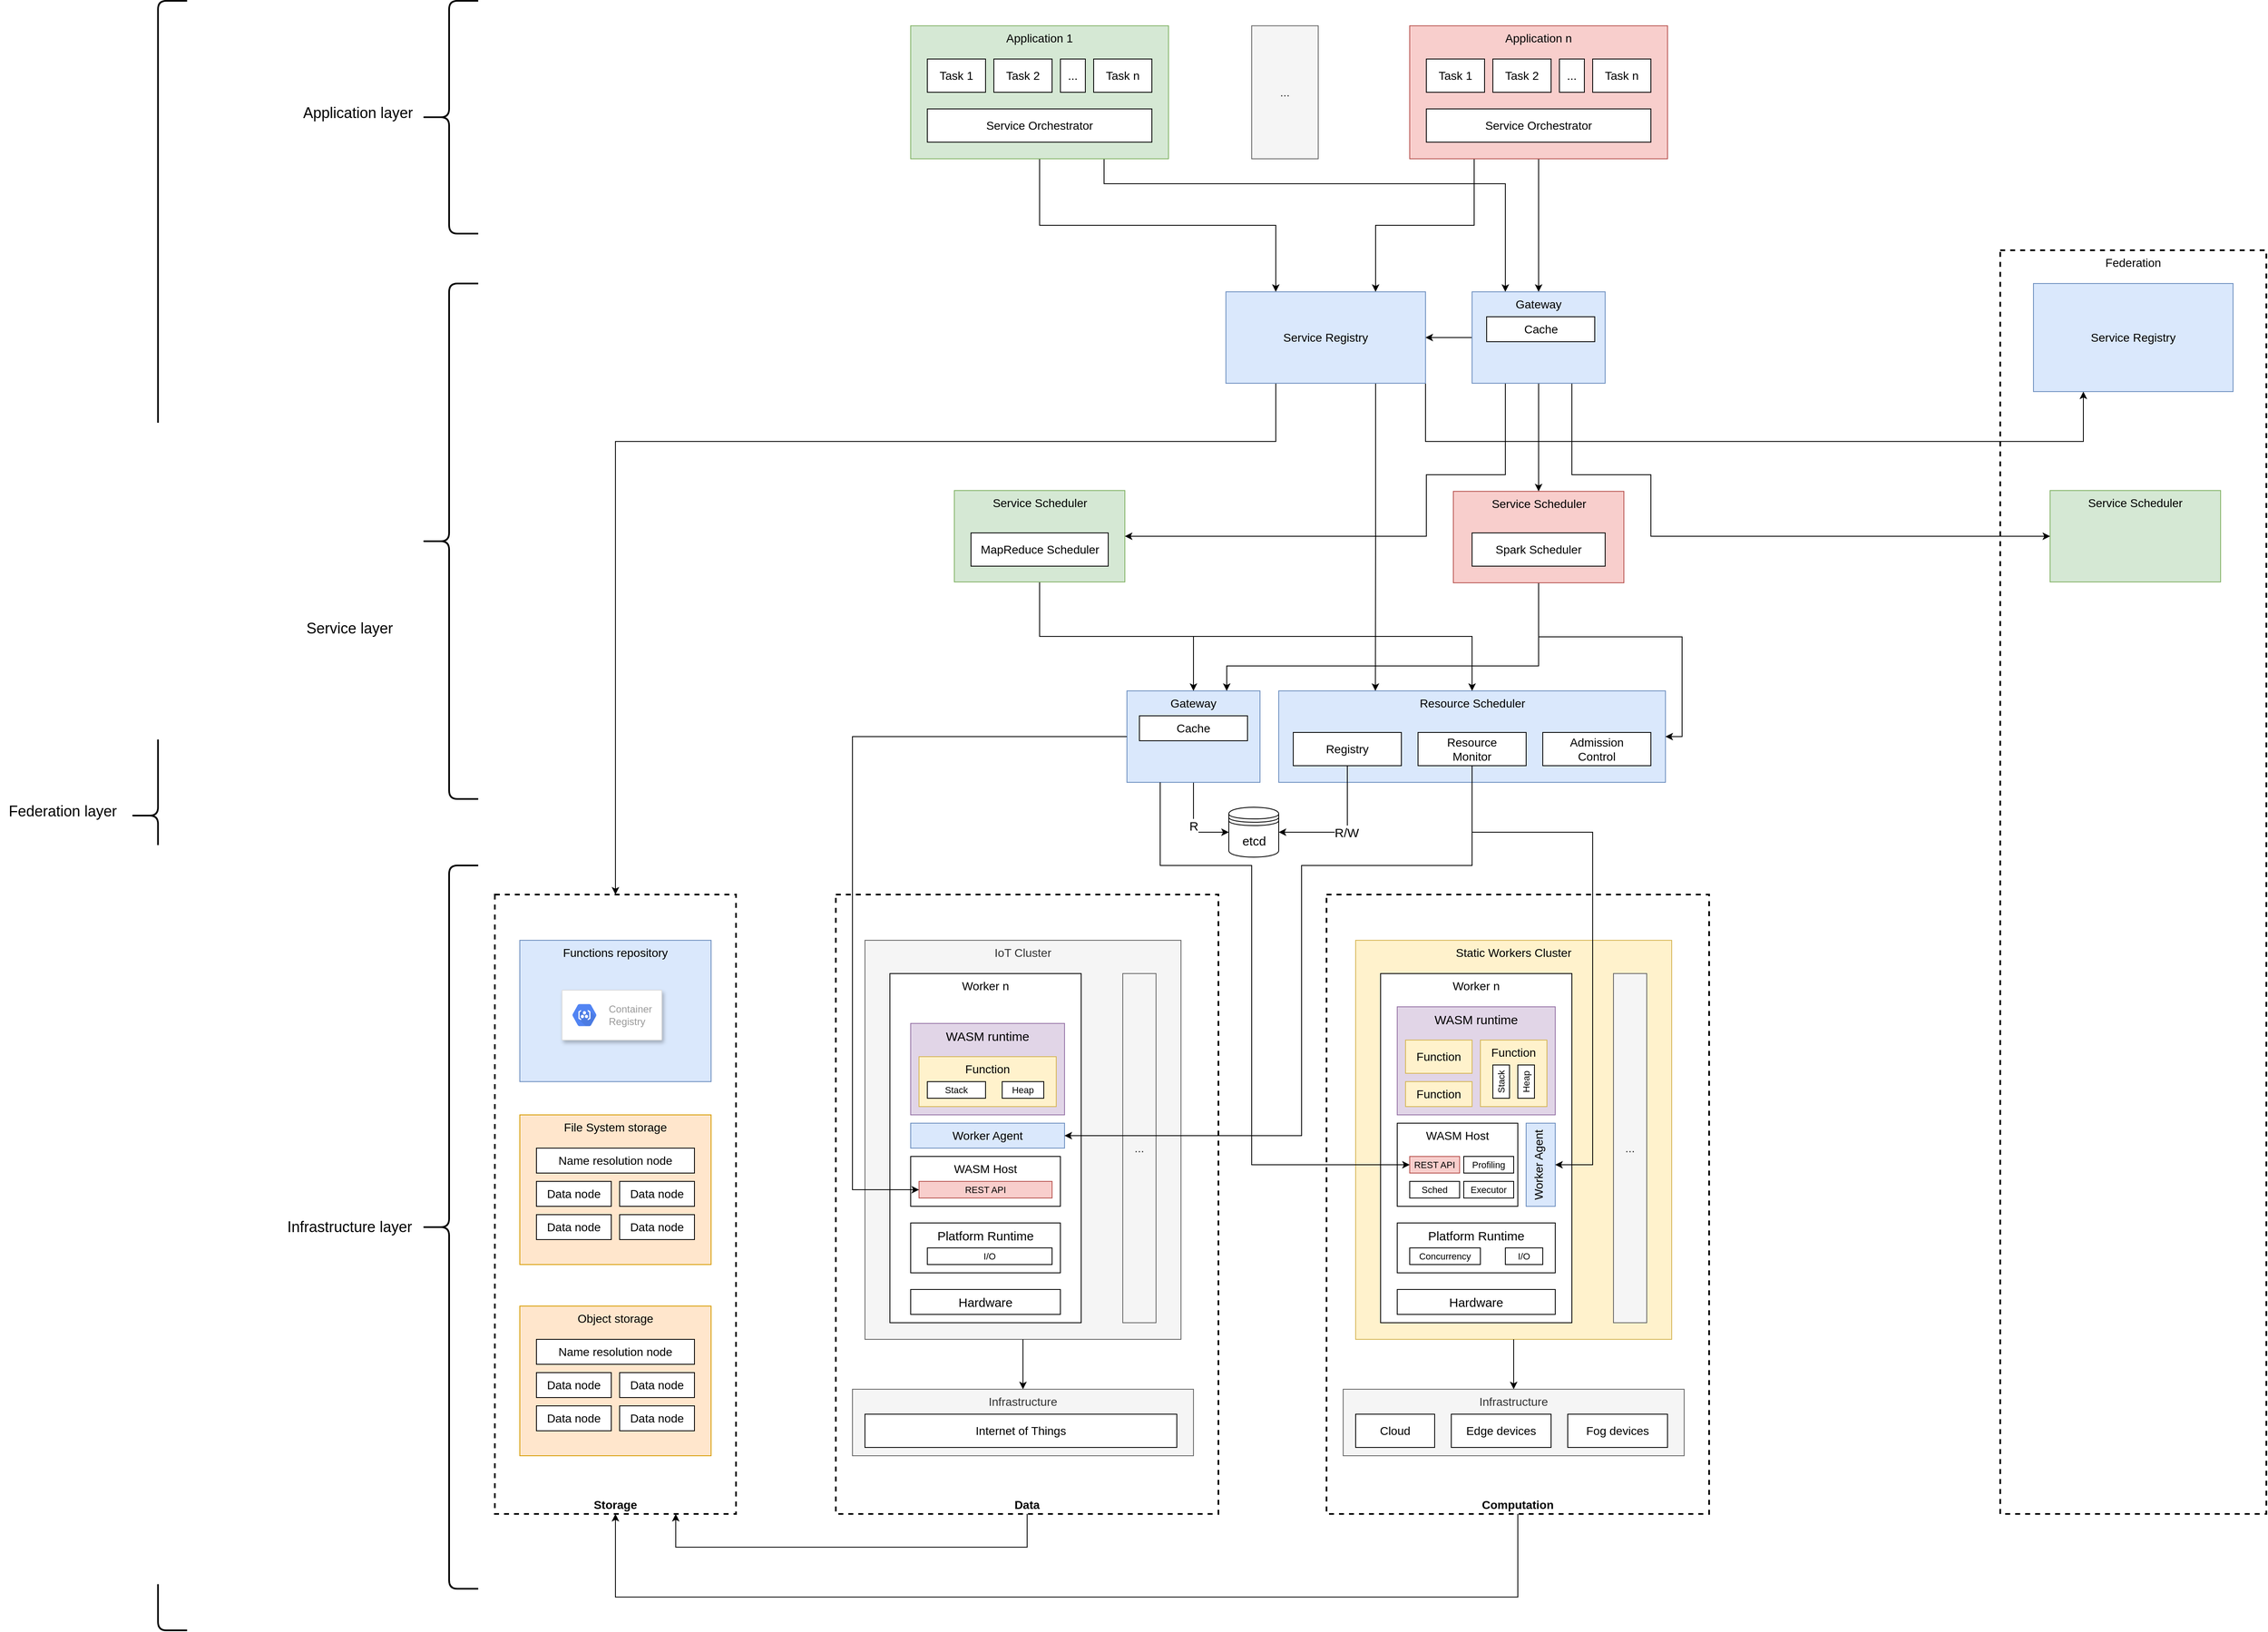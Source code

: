 <mxfile version="13.8.1" type="device" pages="2"><diagram name="architecture" id="8YQVrFTWFvyRO6x5fhZ4"><mxGraphModel dx="2606" dy="2060" grid="1" gridSize="10" guides="1" tooltips="1" connect="1" arrows="1" fold="1" page="1" pageScale="1" pageWidth="827" pageHeight="1169" math="0" shadow="0"><root><mxCell id="m-WBEpAV0l_zAb-qECBp-0"/><mxCell id="m-WBEpAV0l_zAb-qECBp-1" parent="m-WBEpAV0l_zAb-qECBp-0"/><mxCell id="m-WBEpAV0l_zAb-qECBp-180" value="Federation" style="whiteSpace=wrap;html=1;rounded=0;fontSize=14;dashed=1;horizontal=1;verticalAlign=top;strokeWidth=2;" parent="m-WBEpAV0l_zAb-qECBp-1" vertex="1"><mxGeometry x="960" y="-180" width="320" height="1520" as="geometry"/></mxCell><mxCell id="m-WBEpAV0l_zAb-qECBp-2" value="Storage" style="whiteSpace=wrap;html=1;fontSize=14;verticalAlign=bottom;dashed=1;strokeWidth=2;fontStyle=1" parent="m-WBEpAV0l_zAb-qECBp-1" vertex="1"><mxGeometry x="-850" y="595" width="290" height="745" as="geometry"/></mxCell><mxCell id="m-WBEpAV0l_zAb-qECBp-3" value="File System storage" style="whiteSpace=wrap;html=1;strokeWidth=1;fontSize=14;horizontal=1;verticalAlign=top;fillColor=#ffe6cc;strokeColor=#d79b00;" parent="m-WBEpAV0l_zAb-qECBp-1" vertex="1"><mxGeometry x="-820" y="860" width="230" height="180" as="geometry"/></mxCell><mxCell id="m-WBEpAV0l_zAb-qECBp-144" style="edgeStyle=orthogonalEdgeStyle;rounded=0;orthogonalLoop=1;jettySize=auto;html=1;exitX=0.5;exitY=1;exitDx=0;exitDy=0;entryX=0.5;entryY=1;entryDx=0;entryDy=0;fontSize=14;" parent="m-WBEpAV0l_zAb-qECBp-1" source="m-WBEpAV0l_zAb-qECBp-5" target="m-WBEpAV0l_zAb-qECBp-2" edge="1"><mxGeometry relative="1" as="geometry"><Array as="points"><mxPoint x="380" y="1440"/><mxPoint x="-705" y="1440"/></Array></mxGeometry></mxCell><mxCell id="m-WBEpAV0l_zAb-qECBp-5" value="Computation" style="whiteSpace=wrap;html=1;strokeWidth=2;dashed=1;verticalAlign=bottom;fontSize=14;fontStyle=1" parent="m-WBEpAV0l_zAb-qECBp-1" vertex="1"><mxGeometry x="150" y="595" width="460" height="745" as="geometry"/></mxCell><mxCell id="m-WBEpAV0l_zAb-qECBp-7" value="Static Workers Cluster" style="rounded=0;whiteSpace=wrap;html=1;fillColor=#fff2cc;strokeColor=#d6b656;fontSize=14;verticalAlign=top;" parent="m-WBEpAV0l_zAb-qECBp-1" vertex="1"><mxGeometry x="185" y="650" width="380" height="480" as="geometry"/></mxCell><mxCell id="m-WBEpAV0l_zAb-qECBp-8" value="Worker n" style="rounded=0;whiteSpace=wrap;html=1;fontSize=14;horizontal=1;verticalAlign=top;" parent="m-WBEpAV0l_zAb-qECBp-1" vertex="1"><mxGeometry x="215" y="690" width="230" height="420" as="geometry"/></mxCell><mxCell id="m-WBEpAV0l_zAb-qECBp-9" style="edgeStyle=orthogonalEdgeStyle;rounded=0;orthogonalLoop=1;jettySize=auto;html=1;exitX=0.5;exitY=1;exitDx=0;exitDy=0;entryX=0.5;entryY=0;entryDx=0;entryDy=0;fontSize=14;" parent="m-WBEpAV0l_zAb-qECBp-1" source="m-WBEpAV0l_zAb-qECBp-7" target="m-WBEpAV0l_zAb-qECBp-31" edge="1"><mxGeometry relative="1" as="geometry"><Array as="points"><mxPoint x="375" y="1160"/><mxPoint x="375" y="1160"/></Array></mxGeometry></mxCell><mxCell id="-CIul0sG9kAsGQe_GIgg-6" style="edgeStyle=orthogonalEdgeStyle;rounded=0;orthogonalLoop=1;jettySize=auto;html=1;exitX=0.5;exitY=1;exitDx=0;exitDy=0;entryX=0.25;entryY=0;entryDx=0;entryDy=0;" edge="1" parent="m-WBEpAV0l_zAb-qECBp-1" source="m-WBEpAV0l_zAb-qECBp-12" target="m-WBEpAV0l_zAb-qECBp-171"><mxGeometry relative="1" as="geometry"/></mxCell><mxCell id="-CIul0sG9kAsGQe_GIgg-7" style="edgeStyle=orthogonalEdgeStyle;rounded=0;orthogonalLoop=1;jettySize=auto;html=1;exitX=0.75;exitY=1;exitDx=0;exitDy=0;entryX=0.25;entryY=0;entryDx=0;entryDy=0;" edge="1" parent="m-WBEpAV0l_zAb-qECBp-1" source="m-WBEpAV0l_zAb-qECBp-12" target="m-WBEpAV0l_zAb-qECBp-187"><mxGeometry relative="1" as="geometry"><Array as="points"><mxPoint x="-117" y="-260"/><mxPoint x="365" y="-260"/></Array></mxGeometry></mxCell><mxCell id="m-WBEpAV0l_zAb-qECBp-12" value="Application 1" style="rounded=0;whiteSpace=wrap;html=1;fillColor=#d5e8d4;strokeColor=#82b366;fontSize=14;verticalAlign=top;" parent="m-WBEpAV0l_zAb-qECBp-1" vertex="1"><mxGeometry x="-350" y="-450" width="310" height="160" as="geometry"/></mxCell><mxCell id="m-WBEpAV0l_zAb-qECBp-13" value="Resource Scheduler" style="rounded=0;whiteSpace=wrap;html=1;fillColor=#dae8fc;strokeColor=#6c8ebf;fontSize=14;verticalAlign=top;" parent="m-WBEpAV0l_zAb-qECBp-1" vertex="1"><mxGeometry x="92.5" y="350" width="465" height="110" as="geometry"/></mxCell><mxCell id="m-WBEpAV0l_zAb-qECBp-14" value="Task 1" style="rounded=0;whiteSpace=wrap;html=1;fontSize=14;" parent="m-WBEpAV0l_zAb-qECBp-1" vertex="1"><mxGeometry x="-330" y="-410" width="70" height="40" as="geometry"/></mxCell><mxCell id="m-WBEpAV0l_zAb-qECBp-16" value="Task 2" style="rounded=0;whiteSpace=wrap;html=1;fontSize=14;" parent="m-WBEpAV0l_zAb-qECBp-1" vertex="1"><mxGeometry x="-250" y="-410" width="70" height="40" as="geometry"/></mxCell><mxCell id="m-WBEpAV0l_zAb-qECBp-17" value="Task n" style="rounded=0;whiteSpace=wrap;html=1;fontSize=14;" parent="m-WBEpAV0l_zAb-qECBp-1" vertex="1"><mxGeometry x="-130" y="-410" width="70" height="40" as="geometry"/></mxCell><mxCell id="m-WBEpAV0l_zAb-qECBp-18" value="..." style="rounded=0;whiteSpace=wrap;html=1;fontSize=14;" parent="m-WBEpAV0l_zAb-qECBp-1" vertex="1"><mxGeometry x="-170" y="-410" width="30" height="40" as="geometry"/></mxCell><mxCell id="-CIul0sG9kAsGQe_GIgg-2" style="edgeStyle=orthogonalEdgeStyle;rounded=0;orthogonalLoop=1;jettySize=auto;html=1;exitX=0.5;exitY=1;exitDx=0;exitDy=0;entryX=0.5;entryY=0;entryDx=0;entryDy=0;" edge="1" parent="m-WBEpAV0l_zAb-qECBp-1" source="m-WBEpAV0l_zAb-qECBp-20" target="m-WBEpAV0l_zAb-qECBp-187"><mxGeometry relative="1" as="geometry"/></mxCell><mxCell id="-CIul0sG9kAsGQe_GIgg-3" style="edgeStyle=orthogonalEdgeStyle;rounded=0;orthogonalLoop=1;jettySize=auto;html=1;exitX=0.25;exitY=1;exitDx=0;exitDy=0;entryX=0.75;entryY=0;entryDx=0;entryDy=0;" edge="1" parent="m-WBEpAV0l_zAb-qECBp-1" source="m-WBEpAV0l_zAb-qECBp-20" target="m-WBEpAV0l_zAb-qECBp-171"><mxGeometry relative="1" as="geometry"/></mxCell><mxCell id="m-WBEpAV0l_zAb-qECBp-20" value="Application n" style="rounded=0;whiteSpace=wrap;html=1;fillColor=#f8cecc;strokeColor=#b85450;fontSize=14;verticalAlign=top;" parent="m-WBEpAV0l_zAb-qECBp-1" vertex="1"><mxGeometry x="250" y="-450" width="310" height="160" as="geometry"/></mxCell><mxCell id="m-WBEpAV0l_zAb-qECBp-21" value="Task 1" style="rounded=0;whiteSpace=wrap;html=1;fontSize=14;" parent="m-WBEpAV0l_zAb-qECBp-1" vertex="1"><mxGeometry x="270" y="-410" width="70" height="40" as="geometry"/></mxCell><mxCell id="m-WBEpAV0l_zAb-qECBp-23" value="Task 2" style="rounded=0;whiteSpace=wrap;html=1;fontSize=14;" parent="m-WBEpAV0l_zAb-qECBp-1" vertex="1"><mxGeometry x="350" y="-410" width="70" height="40" as="geometry"/></mxCell><mxCell id="m-WBEpAV0l_zAb-qECBp-24" value="Task n" style="rounded=0;whiteSpace=wrap;html=1;fontSize=14;" parent="m-WBEpAV0l_zAb-qECBp-1" vertex="1"><mxGeometry x="470" y="-410" width="70" height="40" as="geometry"/></mxCell><mxCell id="m-WBEpAV0l_zAb-qECBp-25" value="..." style="rounded=0;whiteSpace=wrap;html=1;fontSize=14;" parent="m-WBEpAV0l_zAb-qECBp-1" vertex="1"><mxGeometry x="430" y="-410" width="30" height="40" as="geometry"/></mxCell><mxCell id="m-WBEpAV0l_zAb-qECBp-26" value="..." style="rounded=0;whiteSpace=wrap;html=1;fillColor=#f5f5f5;strokeColor=#666666;fontSize=14;verticalAlign=middle;fontColor=#333333;" parent="m-WBEpAV0l_zAb-qECBp-1" vertex="1"><mxGeometry x="60" y="-450" width="80" height="160" as="geometry"/></mxCell><mxCell id="m-WBEpAV0l_zAb-qECBp-27" value="R/W" style="edgeStyle=orthogonalEdgeStyle;rounded=0;orthogonalLoop=1;jettySize=auto;html=1;exitX=0.5;exitY=1;exitDx=0;exitDy=0;entryX=1;entryY=0.5;entryDx=0;entryDy=0;startArrow=none;startFill=0;endArrow=classic;endFill=1;fontSize=15;" parent="m-WBEpAV0l_zAb-qECBp-1" source="m-WBEpAV0l_zAb-qECBp-28" target="m-WBEpAV0l_zAb-qECBp-62" edge="1"><mxGeometry relative="1" as="geometry"/></mxCell><mxCell id="m-WBEpAV0l_zAb-qECBp-28" value="Registry" style="rounded=0;whiteSpace=wrap;html=1;fontSize=14;" parent="m-WBEpAV0l_zAb-qECBp-1" vertex="1"><mxGeometry x="110" y="400" width="130" height="40" as="geometry"/></mxCell><mxCell id="m-WBEpAV0l_zAb-qECBp-29" value="Admission&lt;br&gt;Control" style="rounded=0;whiteSpace=wrap;html=1;fontSize=14;" parent="m-WBEpAV0l_zAb-qECBp-1" vertex="1"><mxGeometry x="410" y="400" width="130" height="40" as="geometry"/></mxCell><mxCell id="m-WBEpAV0l_zAb-qECBp-30" value="Worker Agent" style="rounded=0;whiteSpace=wrap;html=1;fontSize=14;verticalAlign=top;horizontal=0;fillColor=#dae8fc;strokeColor=#6c8ebf;" parent="m-WBEpAV0l_zAb-qECBp-1" vertex="1"><mxGeometry x="390" y="870" width="35" height="100" as="geometry"/></mxCell><mxCell id="m-WBEpAV0l_zAb-qECBp-31" value="Infrastructure" style="rounded=0;whiteSpace=wrap;html=1;fontSize=14;fillColor=#f5f5f5;strokeColor=#666666;verticalAlign=top;fontColor=#333333;" parent="m-WBEpAV0l_zAb-qECBp-1" vertex="1"><mxGeometry x="170" y="1190" width="410" height="80" as="geometry"/></mxCell><mxCell id="m-WBEpAV0l_zAb-qECBp-32" value="Cloud" style="rounded=0;whiteSpace=wrap;html=1;fontSize=14;" parent="m-WBEpAV0l_zAb-qECBp-1" vertex="1"><mxGeometry x="185" y="1220" width="95" height="40" as="geometry"/></mxCell><mxCell id="m-WBEpAV0l_zAb-qECBp-33" value="Edge devices" style="rounded=0;whiteSpace=wrap;html=1;fontSize=14;" parent="m-WBEpAV0l_zAb-qECBp-1" vertex="1"><mxGeometry x="300" y="1220" width="120" height="40" as="geometry"/></mxCell><mxCell id="m-WBEpAV0l_zAb-qECBp-35" value="Fog devices" style="rounded=0;whiteSpace=wrap;html=1;fontSize=14;" parent="m-WBEpAV0l_zAb-qECBp-1" vertex="1"><mxGeometry x="440" y="1220" width="120" height="40" as="geometry"/></mxCell><mxCell id="m-WBEpAV0l_zAb-qECBp-36" value="Functions repository" style="rounded=0;whiteSpace=wrap;html=1;fillColor=#dae8fc;strokeColor=#6c8ebf;fontSize=14;verticalAlign=top;" parent="m-WBEpAV0l_zAb-qECBp-1" vertex="1"><mxGeometry x="-820" y="650" width="230" height="170" as="geometry"/></mxCell><mxCell id="m-WBEpAV0l_zAb-qECBp-37" value="Resource&lt;br&gt;Monitor" style="rounded=0;whiteSpace=wrap;html=1;fontSize=14;" parent="m-WBEpAV0l_zAb-qECBp-1" vertex="1"><mxGeometry x="260" y="400" width="130" height="40" as="geometry"/></mxCell><mxCell id="m-WBEpAV0l_zAb-qECBp-38" value="R" style="edgeStyle=orthogonalEdgeStyle;rounded=0;orthogonalLoop=1;jettySize=auto;html=1;exitX=0.5;exitY=1;exitDx=0;exitDy=0;entryX=0;entryY=0.5;entryDx=0;entryDy=0;startArrow=none;startFill=0;endArrow=classic;endFill=1;fontSize=15;" parent="m-WBEpAV0l_zAb-qECBp-1" source="m-WBEpAV0l_zAb-qECBp-39" target="m-WBEpAV0l_zAb-qECBp-62" edge="1"><mxGeometry relative="1" as="geometry"/></mxCell><mxCell id="m-WBEpAV0l_zAb-qECBp-39" value="Gateway" style="rounded=0;whiteSpace=wrap;html=1;fontSize=14;verticalAlign=top;fillColor=#dae8fc;strokeColor=#6c8ebf;horizontal=1;" parent="m-WBEpAV0l_zAb-qECBp-1" vertex="1"><mxGeometry x="-90" y="350" width="160" height="110" as="geometry"/></mxCell><mxCell id="m-WBEpAV0l_zAb-qECBp-40" value="Hardware" style="rounded=0;whiteSpace=wrap;html=1;fontSize=15;" parent="m-WBEpAV0l_zAb-qECBp-1" vertex="1"><mxGeometry x="235" y="1070" width="190" height="30" as="geometry"/></mxCell><mxCell id="m-WBEpAV0l_zAb-qECBp-41" value="Platform Runtime" style="rounded=0;whiteSpace=wrap;html=1;fontSize=15;verticalAlign=top;" parent="m-WBEpAV0l_zAb-qECBp-1" vertex="1"><mxGeometry x="235" y="990" width="190" height="60" as="geometry"/></mxCell><mxCell id="m-WBEpAV0l_zAb-qECBp-42" value="Concurrency" style="rounded=0;whiteSpace=wrap;html=1;fontSize=11;" parent="m-WBEpAV0l_zAb-qECBp-1" vertex="1"><mxGeometry x="250" y="1020" width="85" height="20" as="geometry"/></mxCell><mxCell id="m-WBEpAV0l_zAb-qECBp-43" value="I/O" style="rounded=0;whiteSpace=wrap;html=1;fontSize=11;" parent="m-WBEpAV0l_zAb-qECBp-1" vertex="1"><mxGeometry x="365" y="1020" width="45" height="20" as="geometry"/></mxCell><mxCell id="m-WBEpAV0l_zAb-qECBp-44" value="WASM runtime" style="rounded=0;whiteSpace=wrap;html=1;fontSize=15;fillColor=#e1d5e7;strokeColor=#9673a6;verticalAlign=top;" parent="m-WBEpAV0l_zAb-qECBp-1" vertex="1"><mxGeometry x="235" y="730" width="190" height="130" as="geometry"/></mxCell><mxCell id="m-WBEpAV0l_zAb-qECBp-45" value="Function" style="rounded=0;whiteSpace=wrap;html=1;fontSize=14;fillColor=#fff2cc;strokeColor=#d6b656;" parent="m-WBEpAV0l_zAb-qECBp-1" vertex="1"><mxGeometry x="245" y="770" width="80" height="40" as="geometry"/></mxCell><mxCell id="m-WBEpAV0l_zAb-qECBp-46" value="Function" style="rounded=0;whiteSpace=wrap;html=1;fontSize=14;fillColor=#fff2cc;strokeColor=#d6b656;verticalAlign=top;" parent="m-WBEpAV0l_zAb-qECBp-1" vertex="1"><mxGeometry x="335" y="770" width="80" height="80" as="geometry"/></mxCell><mxCell id="m-WBEpAV0l_zAb-qECBp-47" value="Function" style="rounded=0;whiteSpace=wrap;html=1;fontSize=14;fillColor=#fff2cc;strokeColor=#d6b656;" parent="m-WBEpAV0l_zAb-qECBp-1" vertex="1"><mxGeometry x="245" y="820" width="80" height="30" as="geometry"/></mxCell><mxCell id="m-WBEpAV0l_zAb-qECBp-48" value="Stack" style="rounded=0;whiteSpace=wrap;html=1;fontSize=11;horizontal=0;" parent="m-WBEpAV0l_zAb-qECBp-1" vertex="1"><mxGeometry x="350" y="800" width="20" height="40" as="geometry"/></mxCell><mxCell id="m-WBEpAV0l_zAb-qECBp-49" value="Heap" style="rounded=0;whiteSpace=wrap;html=1;fontSize=11;horizontal=0;" parent="m-WBEpAV0l_zAb-qECBp-1" vertex="1"><mxGeometry x="380" y="800" width="20" height="40" as="geometry"/></mxCell><mxCell id="m-WBEpAV0l_zAb-qECBp-50" value="WASM Host" style="rounded=0;whiteSpace=wrap;html=1;fontSize=14;verticalAlign=top;" parent="m-WBEpAV0l_zAb-qECBp-1" vertex="1"><mxGeometry x="235" y="870" width="145" height="100" as="geometry"/></mxCell><mxCell id="m-WBEpAV0l_zAb-qECBp-51" value="REST API" style="rounded=0;whiteSpace=wrap;html=1;fontSize=11;fillColor=#f8cecc;strokeColor=#b85450;" parent="m-WBEpAV0l_zAb-qECBp-1" vertex="1"><mxGeometry x="250" y="910" width="60" height="20" as="geometry"/></mxCell><mxCell id="m-WBEpAV0l_zAb-qECBp-52" value="Sched" style="rounded=0;whiteSpace=wrap;html=1;fontSize=11;" parent="m-WBEpAV0l_zAb-qECBp-1" vertex="1"><mxGeometry x="250" y="940" width="60" height="20" as="geometry"/></mxCell><mxCell id="m-WBEpAV0l_zAb-qECBp-53" value="Profiling" style="rounded=0;whiteSpace=wrap;html=1;fontSize=11;" parent="m-WBEpAV0l_zAb-qECBp-1" vertex="1"><mxGeometry x="315" y="910" width="60" height="20" as="geometry"/></mxCell><mxCell id="m-WBEpAV0l_zAb-qECBp-54" style="edgeStyle=orthogonalEdgeStyle;rounded=0;orthogonalLoop=1;jettySize=auto;html=1;exitX=0.5;exitY=1;exitDx=0;exitDy=0;entryX=0.5;entryY=0;entryDx=0;entryDy=0;startArrow=none;startFill=0;endArrow=classic;endFill=1;" parent="m-WBEpAV0l_zAb-qECBp-1" source="m-WBEpAV0l_zAb-qECBp-56" target="m-WBEpAV0l_zAb-qECBp-13" edge="1"><mxGeometry relative="1" as="geometry"/></mxCell><mxCell id="m-WBEpAV0l_zAb-qECBp-55" style="edgeStyle=orthogonalEdgeStyle;rounded=0;orthogonalLoop=1;jettySize=auto;html=1;exitX=0.5;exitY=1;exitDx=0;exitDy=0;entryX=0.5;entryY=0;entryDx=0;entryDy=0;startArrow=none;startFill=0;endArrow=classic;endFill=1;fontSize=14;" parent="m-WBEpAV0l_zAb-qECBp-1" source="m-WBEpAV0l_zAb-qECBp-56" target="m-WBEpAV0l_zAb-qECBp-39" edge="1"><mxGeometry relative="1" as="geometry"/></mxCell><mxCell id="m-WBEpAV0l_zAb-qECBp-56" value="Service Scheduler" style="rounded=0;whiteSpace=wrap;html=1;fillColor=#d5e8d4;strokeColor=#82b366;fontSize=14;verticalAlign=top;" parent="m-WBEpAV0l_zAb-qECBp-1" vertex="1"><mxGeometry x="-297.5" y="109" width="205" height="110" as="geometry"/></mxCell><mxCell id="m-WBEpAV0l_zAb-qECBp-57" value="MapReduce Scheduler" style="rounded=0;whiteSpace=wrap;html=1;fontSize=14;verticalAlign=middle;" parent="m-WBEpAV0l_zAb-qECBp-1" vertex="1"><mxGeometry x="-277.5" y="160" width="165" height="40" as="geometry"/></mxCell><mxCell id="m-WBEpAV0l_zAb-qECBp-58" style="edgeStyle=orthogonalEdgeStyle;rounded=0;orthogonalLoop=1;jettySize=auto;html=1;exitX=0.5;exitY=1;exitDx=0;exitDy=0;entryX=1;entryY=0.5;entryDx=0;entryDy=0;startArrow=none;startFill=0;endArrow=classic;endFill=1;" parent="m-WBEpAV0l_zAb-qECBp-1" source="m-WBEpAV0l_zAb-qECBp-60" target="m-WBEpAV0l_zAb-qECBp-13" edge="1"><mxGeometry relative="1" as="geometry"/></mxCell><mxCell id="m-WBEpAV0l_zAb-qECBp-59" style="edgeStyle=orthogonalEdgeStyle;rounded=0;orthogonalLoop=1;jettySize=auto;html=1;exitX=0.5;exitY=1;exitDx=0;exitDy=0;entryX=0.75;entryY=0;entryDx=0;entryDy=0;startArrow=none;startFill=0;endArrow=classic;endFill=1;fontSize=14;" parent="m-WBEpAV0l_zAb-qECBp-1" source="m-WBEpAV0l_zAb-qECBp-60" target="m-WBEpAV0l_zAb-qECBp-39" edge="1"><mxGeometry relative="1" as="geometry"><Array as="points"><mxPoint x="405" y="320"/><mxPoint x="30" y="320"/></Array></mxGeometry></mxCell><mxCell id="m-WBEpAV0l_zAb-qECBp-60" value="Service Scheduler" style="rounded=0;whiteSpace=wrap;html=1;fillColor=#f8cecc;strokeColor=#b85450;fontSize=14;verticalAlign=top;" parent="m-WBEpAV0l_zAb-qECBp-1" vertex="1"><mxGeometry x="302.5" y="110" width="205" height="110" as="geometry"/></mxCell><mxCell id="m-WBEpAV0l_zAb-qECBp-61" value="Spark Scheduler" style="rounded=0;whiteSpace=wrap;html=1;fontSize=14;verticalAlign=middle;" parent="m-WBEpAV0l_zAb-qECBp-1" vertex="1"><mxGeometry x="325" y="160" width="160" height="40" as="geometry"/></mxCell><mxCell id="m-WBEpAV0l_zAb-qECBp-62" value="etcd" style="shape=datastore;whiteSpace=wrap;html=1;fontSize=15;" parent="m-WBEpAV0l_zAb-qECBp-1" vertex="1"><mxGeometry x="32.5" y="490" width="60" height="60" as="geometry"/></mxCell><mxCell id="m-WBEpAV0l_zAb-qECBp-65" value="" style="strokeColor=#dddddd;shadow=1;strokeWidth=1;rounded=1;absoluteArcSize=1;arcSize=2;fontSize=14;" parent="m-WBEpAV0l_zAb-qECBp-1" vertex="1"><mxGeometry x="-769.26" y="710" width="120" height="60" as="geometry"/></mxCell><mxCell id="m-WBEpAV0l_zAb-qECBp-66" value="Container&#10;Registry" style="dashed=0;connectable=0;html=1;fillColor=#5184F3;strokeColor=none;shape=mxgraph.gcp2.hexIcon;prIcon=container_registry;part=1;labelPosition=right;verticalLabelPosition=middle;align=left;verticalAlign=middle;spacingLeft=5;fontColor=#999999;fontSize=12;" parent="m-WBEpAV0l_zAb-qECBp-65" vertex="1"><mxGeometry y="0.5" width="44" height="39" relative="1" as="geometry"><mxPoint x="5" y="-19.5" as="offset"/></mxGeometry></mxCell><mxCell id="m-WBEpAV0l_zAb-qECBp-68" value="..." style="whiteSpace=wrap;html=1;fontSize=14;fillColor=#f5f5f5;strokeColor=#666666;fontColor=#333333;" parent="m-WBEpAV0l_zAb-qECBp-1" vertex="1"><mxGeometry x="495" y="690" width="40" height="420" as="geometry"/></mxCell><mxCell id="m-WBEpAV0l_zAb-qECBp-86" style="edgeStyle=orthogonalEdgeStyle;rounded=0;orthogonalLoop=1;jettySize=auto;html=1;exitX=0.25;exitY=1;exitDx=0;exitDy=0;entryX=0;entryY=0.5;entryDx=0;entryDy=0;startArrow=none;startFill=0;endArrow=classic;endFill=1;" parent="m-WBEpAV0l_zAb-qECBp-1" source="m-WBEpAV0l_zAb-qECBp-39" target="m-WBEpAV0l_zAb-qECBp-51" edge="1"><mxGeometry relative="1" as="geometry"><Array as="points"><mxPoint x="-50" y="560"/><mxPoint x="60" y="560"/><mxPoint x="60" y="920"/></Array></mxGeometry></mxCell><mxCell id="m-WBEpAV0l_zAb-qECBp-87" style="edgeStyle=orthogonalEdgeStyle;rounded=0;orthogonalLoop=1;jettySize=auto;html=1;exitX=0.5;exitY=1;exitDx=0;exitDy=0;entryX=1;entryY=0.5;entryDx=0;entryDy=0;startArrow=none;startFill=0;endArrow=classic;endFill=1;fontSize=14;" parent="m-WBEpAV0l_zAb-qECBp-1" source="m-WBEpAV0l_zAb-qECBp-37" target="m-WBEpAV0l_zAb-qECBp-30" edge="1"><mxGeometry relative="1" as="geometry"><Array as="points"><mxPoint x="325" y="520"/><mxPoint x="470" y="520"/><mxPoint x="470" y="920"/></Array></mxGeometry></mxCell><mxCell id="m-WBEpAV0l_zAb-qECBp-91" value="Data node" style="whiteSpace=wrap;html=1;fontSize=14;" parent="m-WBEpAV0l_zAb-qECBp-1" vertex="1"><mxGeometry x="-800" y="980" width="90" height="30" as="geometry"/></mxCell><mxCell id="m-WBEpAV0l_zAb-qECBp-92" value="Data node" style="whiteSpace=wrap;html=1;fontSize=14;" parent="m-WBEpAV0l_zAb-qECBp-1" vertex="1"><mxGeometry x="-700" y="980" width="90" height="30" as="geometry"/></mxCell><mxCell id="m-WBEpAV0l_zAb-qECBp-93" value="Data node" style="whiteSpace=wrap;html=1;fontSize=14;" parent="m-WBEpAV0l_zAb-qECBp-1" vertex="1"><mxGeometry x="-800" y="940" width="90" height="30" as="geometry"/></mxCell><mxCell id="m-WBEpAV0l_zAb-qECBp-94" value="Data node" style="whiteSpace=wrap;html=1;fontSize=14;" parent="m-WBEpAV0l_zAb-qECBp-1" vertex="1"><mxGeometry x="-700" y="940" width="90" height="30" as="geometry"/></mxCell><mxCell id="m-WBEpAV0l_zAb-qECBp-95" value="Name resolution node" style="whiteSpace=wrap;html=1;fontSize=14;" parent="m-WBEpAV0l_zAb-qECBp-1" vertex="1"><mxGeometry x="-800" y="900" width="190" height="30" as="geometry"/></mxCell><mxCell id="m-WBEpAV0l_zAb-qECBp-97" value="Executor" style="rounded=0;whiteSpace=wrap;html=1;fontSize=11;" parent="m-WBEpAV0l_zAb-qECBp-1" vertex="1"><mxGeometry x="315" y="940" width="60" height="20" as="geometry"/></mxCell><mxCell id="m-WBEpAV0l_zAb-qECBp-99" value="Object storage" style="whiteSpace=wrap;html=1;strokeWidth=1;fontSize=14;horizontal=1;verticalAlign=top;fillColor=#ffe6cc;strokeColor=#d79b00;" parent="m-WBEpAV0l_zAb-qECBp-1" vertex="1"><mxGeometry x="-820" y="1090" width="230" height="180" as="geometry"/></mxCell><mxCell id="m-WBEpAV0l_zAb-qECBp-100" value="Data node" style="whiteSpace=wrap;html=1;fontSize=14;" parent="m-WBEpAV0l_zAb-qECBp-1" vertex="1"><mxGeometry x="-800" y="1210" width="90" height="30" as="geometry"/></mxCell><mxCell id="m-WBEpAV0l_zAb-qECBp-101" value="Data node" style="whiteSpace=wrap;html=1;fontSize=14;" parent="m-WBEpAV0l_zAb-qECBp-1" vertex="1"><mxGeometry x="-700" y="1210" width="90" height="30" as="geometry"/></mxCell><mxCell id="m-WBEpAV0l_zAb-qECBp-102" value="Data node" style="whiteSpace=wrap;html=1;fontSize=14;" parent="m-WBEpAV0l_zAb-qECBp-1" vertex="1"><mxGeometry x="-800" y="1170" width="90" height="30" as="geometry"/></mxCell><mxCell id="m-WBEpAV0l_zAb-qECBp-103" value="Data node" style="whiteSpace=wrap;html=1;fontSize=14;" parent="m-WBEpAV0l_zAb-qECBp-1" vertex="1"><mxGeometry x="-700" y="1170" width="90" height="30" as="geometry"/></mxCell><mxCell id="m-WBEpAV0l_zAb-qECBp-104" value="Name resolution node" style="whiteSpace=wrap;html=1;fontSize=14;" parent="m-WBEpAV0l_zAb-qECBp-1" vertex="1"><mxGeometry x="-800" y="1130" width="190" height="30" as="geometry"/></mxCell><mxCell id="m-WBEpAV0l_zAb-qECBp-142" style="edgeStyle=orthogonalEdgeStyle;rounded=0;orthogonalLoop=1;jettySize=auto;html=1;exitX=0.5;exitY=1;exitDx=0;exitDy=0;entryX=0.75;entryY=1;entryDx=0;entryDy=0;fontSize=14;" parent="m-WBEpAV0l_zAb-qECBp-1" source="m-WBEpAV0l_zAb-qECBp-116" target="m-WBEpAV0l_zAb-qECBp-2" edge="1"><mxGeometry relative="1" as="geometry"><Array as="points"><mxPoint x="-210" y="1380"/><mxPoint x="-632" y="1380"/></Array></mxGeometry></mxCell><mxCell id="m-WBEpAV0l_zAb-qECBp-116" value="Data" style="whiteSpace=wrap;html=1;strokeWidth=2;dashed=1;verticalAlign=bottom;fontSize=14;fontStyle=1" parent="m-WBEpAV0l_zAb-qECBp-1" vertex="1"><mxGeometry x="-440" y="595" width="460" height="745" as="geometry"/></mxCell><mxCell id="m-WBEpAV0l_zAb-qECBp-117" value="IoT Cluster" style="rounded=0;whiteSpace=wrap;html=1;fontSize=14;verticalAlign=top;fillColor=#f5f5f5;strokeColor=#666666;fontColor=#333333;" parent="m-WBEpAV0l_zAb-qECBp-1" vertex="1"><mxGeometry x="-405" y="650" width="380" height="480" as="geometry"/></mxCell><mxCell id="m-WBEpAV0l_zAb-qECBp-118" value="Worker n" style="rounded=0;whiteSpace=wrap;html=1;fontSize=14;horizontal=1;verticalAlign=top;" parent="m-WBEpAV0l_zAb-qECBp-1" vertex="1"><mxGeometry x="-375" y="690" width="230" height="420" as="geometry"/></mxCell><mxCell id="m-WBEpAV0l_zAb-qECBp-119" style="edgeStyle=orthogonalEdgeStyle;rounded=0;orthogonalLoop=1;jettySize=auto;html=1;exitX=0.5;exitY=1;exitDx=0;exitDy=0;entryX=0.5;entryY=0;entryDx=0;entryDy=0;fontSize=14;" parent="m-WBEpAV0l_zAb-qECBp-1" source="m-WBEpAV0l_zAb-qECBp-117" target="m-WBEpAV0l_zAb-qECBp-121" edge="1"><mxGeometry relative="1" as="geometry"><Array as="points"><mxPoint x="-215" y="1160"/><mxPoint x="-215" y="1160"/></Array></mxGeometry></mxCell><mxCell id="m-WBEpAV0l_zAb-qECBp-120" value="Worker Agent" style="rounded=0;whiteSpace=wrap;html=1;fontSize=14;verticalAlign=top;horizontal=1;fillColor=#dae8fc;strokeColor=#6c8ebf;" parent="m-WBEpAV0l_zAb-qECBp-1" vertex="1"><mxGeometry x="-350" y="870" width="185" height="30" as="geometry"/></mxCell><mxCell id="m-WBEpAV0l_zAb-qECBp-121" value="Infrastructure" style="rounded=0;whiteSpace=wrap;html=1;fontSize=14;fillColor=#f5f5f5;strokeColor=#666666;verticalAlign=top;fontColor=#333333;" parent="m-WBEpAV0l_zAb-qECBp-1" vertex="1"><mxGeometry x="-420" y="1190" width="410" height="80" as="geometry"/></mxCell><mxCell id="m-WBEpAV0l_zAb-qECBp-122" value="Internet of Things" style="rounded=0;whiteSpace=wrap;html=1;fontSize=14;" parent="m-WBEpAV0l_zAb-qECBp-1" vertex="1"><mxGeometry x="-405" y="1220" width="375" height="40" as="geometry"/></mxCell><mxCell id="m-WBEpAV0l_zAb-qECBp-125" value="Hardware" style="rounded=0;whiteSpace=wrap;html=1;fontSize=15;" parent="m-WBEpAV0l_zAb-qECBp-1" vertex="1"><mxGeometry x="-350" y="1070" width="180" height="30" as="geometry"/></mxCell><mxCell id="m-WBEpAV0l_zAb-qECBp-126" value="Platform Runtime" style="rounded=0;whiteSpace=wrap;html=1;fontSize=15;verticalAlign=top;" parent="m-WBEpAV0l_zAb-qECBp-1" vertex="1"><mxGeometry x="-350" y="990" width="180" height="60" as="geometry"/></mxCell><mxCell id="m-WBEpAV0l_zAb-qECBp-128" value="I/O" style="rounded=0;whiteSpace=wrap;html=1;fontSize=11;" parent="m-WBEpAV0l_zAb-qECBp-1" vertex="1"><mxGeometry x="-330" y="1020" width="150" height="20" as="geometry"/></mxCell><mxCell id="m-WBEpAV0l_zAb-qECBp-129" value="WASM runtime" style="rounded=0;whiteSpace=wrap;html=1;fontSize=15;fillColor=#e1d5e7;strokeColor=#9673a6;verticalAlign=top;" parent="m-WBEpAV0l_zAb-qECBp-1" vertex="1"><mxGeometry x="-350" y="750" width="185" height="110" as="geometry"/></mxCell><mxCell id="m-WBEpAV0l_zAb-qECBp-131" value="Function" style="rounded=0;whiteSpace=wrap;html=1;fontSize=14;fillColor=#fff2cc;strokeColor=#d6b656;verticalAlign=top;" parent="m-WBEpAV0l_zAb-qECBp-1" vertex="1"><mxGeometry x="-340" y="790" width="165" height="60" as="geometry"/></mxCell><mxCell id="m-WBEpAV0l_zAb-qECBp-133" value="Stack" style="rounded=0;whiteSpace=wrap;html=1;fontSize=11;horizontal=1;" parent="m-WBEpAV0l_zAb-qECBp-1" vertex="1"><mxGeometry x="-330" y="820" width="70" height="20" as="geometry"/></mxCell><mxCell id="m-WBEpAV0l_zAb-qECBp-134" value="Heap" style="rounded=0;whiteSpace=wrap;html=1;fontSize=11;horizontal=1;" parent="m-WBEpAV0l_zAb-qECBp-1" vertex="1"><mxGeometry x="-240" y="820" width="50" height="20" as="geometry"/></mxCell><mxCell id="m-WBEpAV0l_zAb-qECBp-135" value="WASM Host" style="rounded=0;whiteSpace=wrap;html=1;fontSize=14;verticalAlign=top;" parent="m-WBEpAV0l_zAb-qECBp-1" vertex="1"><mxGeometry x="-350" y="910" width="180" height="60" as="geometry"/></mxCell><mxCell id="m-WBEpAV0l_zAb-qECBp-136" value="REST API" style="rounded=0;whiteSpace=wrap;html=1;fontSize=11;fillColor=#f8cecc;strokeColor=#b85450;" parent="m-WBEpAV0l_zAb-qECBp-1" vertex="1"><mxGeometry x="-340" y="940" width="160" height="20" as="geometry"/></mxCell><mxCell id="m-WBEpAV0l_zAb-qECBp-139" value="..." style="whiteSpace=wrap;html=1;fontSize=14;fillColor=#f5f5f5;strokeColor=#666666;fontColor=#333333;" parent="m-WBEpAV0l_zAb-qECBp-1" vertex="1"><mxGeometry x="-95" y="690" width="40" height="420" as="geometry"/></mxCell><mxCell id="m-WBEpAV0l_zAb-qECBp-141" style="edgeStyle=orthogonalEdgeStyle;rounded=0;orthogonalLoop=1;jettySize=auto;html=1;exitX=0;exitY=0.5;exitDx=0;exitDy=0;entryX=0;entryY=0.5;entryDx=0;entryDy=0;fontSize=14;" parent="m-WBEpAV0l_zAb-qECBp-1" source="m-WBEpAV0l_zAb-qECBp-39" target="m-WBEpAV0l_zAb-qECBp-136" edge="1"><mxGeometry relative="1" as="geometry"><Array as="points"><mxPoint x="-420" y="405"/><mxPoint x="-420" y="950"/></Array></mxGeometry></mxCell><mxCell id="m-WBEpAV0l_zAb-qECBp-146" style="edgeStyle=orthogonalEdgeStyle;rounded=0;orthogonalLoop=1;jettySize=auto;html=1;exitX=0.5;exitY=1;exitDx=0;exitDy=0;entryX=1;entryY=0.5;entryDx=0;entryDy=0;fontSize=14;" parent="m-WBEpAV0l_zAb-qECBp-1" source="m-WBEpAV0l_zAb-qECBp-37" target="m-WBEpAV0l_zAb-qECBp-120" edge="1"><mxGeometry relative="1" as="geometry"><Array as="points"><mxPoint x="325" y="560"/><mxPoint x="120" y="560"/><mxPoint x="120" y="885"/></Array></mxGeometry></mxCell><mxCell id="m-WBEpAV0l_zAb-qECBp-157" value="" style="shape=curlyBracket;whiteSpace=wrap;html=1;rounded=1;strokeWidth=2;fontSize=14;" parent="m-WBEpAV0l_zAb-qECBp-1" vertex="1"><mxGeometry x="-940" y="560" width="70" height="870" as="geometry"/></mxCell><mxCell id="m-WBEpAV0l_zAb-qECBp-159" value="Infrastructure layer" style="text;html=1;align=center;verticalAlign=middle;resizable=0;points=[];autosize=1;fontSize=18;" parent="m-WBEpAV0l_zAb-qECBp-1" vertex="1"><mxGeometry x="-1110" y="980" width="170" height="30" as="geometry"/></mxCell><mxCell id="m-WBEpAV0l_zAb-qECBp-160" value="" style="shape=curlyBracket;whiteSpace=wrap;html=1;rounded=1;strokeWidth=2;fontSize=14;" parent="m-WBEpAV0l_zAb-qECBp-1" vertex="1"><mxGeometry x="-940" y="-140" width="70" height="620" as="geometry"/></mxCell><mxCell id="m-WBEpAV0l_zAb-qECBp-161" value="Service layer" style="text;html=1;align=center;verticalAlign=middle;resizable=0;points=[];autosize=1;fontSize=18;" parent="m-WBEpAV0l_zAb-qECBp-1" vertex="1"><mxGeometry x="-1085" y="260" width="120" height="30" as="geometry"/></mxCell><mxCell id="m-WBEpAV0l_zAb-qECBp-162" value="" style="shape=curlyBracket;whiteSpace=wrap;html=1;rounded=1;strokeWidth=2;fontSize=14;" parent="m-WBEpAV0l_zAb-qECBp-1" vertex="1"><mxGeometry x="-940" y="-480" width="70" height="280" as="geometry"/></mxCell><mxCell id="m-WBEpAV0l_zAb-qECBp-163" value="Application layer" style="text;html=1;align=center;verticalAlign=middle;resizable=0;points=[];autosize=1;fontSize=18;" parent="m-WBEpAV0l_zAb-qECBp-1" vertex="1"><mxGeometry x="-1090" y="-360" width="150" height="30" as="geometry"/></mxCell><mxCell id="m-WBEpAV0l_zAb-qECBp-164" value="" style="shape=curlyBracket;whiteSpace=wrap;html=1;rounded=1;strokeWidth=2;fontSize=14;" parent="m-WBEpAV0l_zAb-qECBp-1" vertex="1"><mxGeometry x="-1290" y="-480" width="70" height="1960" as="geometry"/></mxCell><mxCell id="m-WBEpAV0l_zAb-qECBp-165" value="Federation layer" style="text;html=1;align=center;verticalAlign=middle;resizable=0;points=[];autosize=1;fontSize=18;" parent="m-WBEpAV0l_zAb-qECBp-1" vertex="1"><mxGeometry x="-1445" y="480" width="150" height="30" as="geometry"/></mxCell><mxCell id="m-WBEpAV0l_zAb-qECBp-167" value="Cache" style="rounded=0;whiteSpace=wrap;html=1;fontSize=14;" parent="m-WBEpAV0l_zAb-qECBp-1" vertex="1"><mxGeometry x="-75" y="380" width="130" height="30" as="geometry"/></mxCell><mxCell id="m-WBEpAV0l_zAb-qECBp-169" value="Service Orchestrator" style="rounded=0;whiteSpace=wrap;html=1;fontSize=14;verticalAlign=middle;" parent="m-WBEpAV0l_zAb-qECBp-1" vertex="1"><mxGeometry x="-330" y="-350" width="270" height="40" as="geometry"/></mxCell><mxCell id="m-WBEpAV0l_zAb-qECBp-176" style="edgeStyle=orthogonalEdgeStyle;rounded=0;orthogonalLoop=1;jettySize=auto;html=1;exitX=0.25;exitY=1;exitDx=0;exitDy=0;entryX=0.5;entryY=0;entryDx=0;entryDy=0;fontSize=14;" parent="m-WBEpAV0l_zAb-qECBp-1" source="m-WBEpAV0l_zAb-qECBp-171" target="m-WBEpAV0l_zAb-qECBp-2" edge="1"><mxGeometry relative="1" as="geometry"><Array as="points"><mxPoint x="89" y="50"/><mxPoint x="-705" y="50"/></Array></mxGeometry></mxCell><mxCell id="m-WBEpAV0l_zAb-qECBp-183" style="edgeStyle=orthogonalEdgeStyle;rounded=0;orthogonalLoop=1;jettySize=auto;html=1;exitX=0.75;exitY=1;exitDx=0;exitDy=0;entryX=0.25;entryY=0;entryDx=0;entryDy=0;startArrow=none;startFill=0;fontSize=14;" parent="m-WBEpAV0l_zAb-qECBp-1" source="m-WBEpAV0l_zAb-qECBp-171" target="m-WBEpAV0l_zAb-qECBp-13" edge="1"><mxGeometry relative="1" as="geometry"><Array as="points"><mxPoint x="209" y="180"/><mxPoint x="209" y="180"/></Array></mxGeometry></mxCell><mxCell id="m-WBEpAV0l_zAb-qECBp-194" style="edgeStyle=orthogonalEdgeStyle;rounded=0;orthogonalLoop=1;jettySize=auto;html=1;exitX=1;exitY=1;exitDx=0;exitDy=0;entryX=0.25;entryY=1;entryDx=0;entryDy=0;startArrow=none;startFill=0;fontSize=14;" parent="m-WBEpAV0l_zAb-qECBp-1" source="m-WBEpAV0l_zAb-qECBp-171" target="m-WBEpAV0l_zAb-qECBp-179" edge="1"><mxGeometry relative="1" as="geometry"><Array as="points"><mxPoint x="269" y="50"/><mxPoint x="1060" y="50"/></Array></mxGeometry></mxCell><mxCell id="m-WBEpAV0l_zAb-qECBp-171" value="Service Registry" style="whiteSpace=wrap;html=1;rounded=0;fontSize=14;fillColor=#dae8fc;strokeColor=#6c8ebf;" parent="m-WBEpAV0l_zAb-qECBp-1" vertex="1"><mxGeometry x="29" y="-130" width="240" height="110" as="geometry"/></mxCell><mxCell id="m-WBEpAV0l_zAb-qECBp-179" value="Service Registry" style="whiteSpace=wrap;html=1;rounded=0;fontSize=14;fillColor=#dae8fc;strokeColor=#6c8ebf;" parent="m-WBEpAV0l_zAb-qECBp-1" vertex="1"><mxGeometry x="1000" y="-140" width="240" height="130" as="geometry"/></mxCell><mxCell id="m-WBEpAV0l_zAb-qECBp-184" value="Service Scheduler" style="rounded=0;whiteSpace=wrap;html=1;fillColor=#d5e8d4;strokeColor=#82b366;fontSize=14;verticalAlign=top;" parent="m-WBEpAV0l_zAb-qECBp-1" vertex="1"><mxGeometry x="1020" y="109" width="205" height="110" as="geometry"/></mxCell><mxCell id="m-WBEpAV0l_zAb-qECBp-195" style="edgeStyle=orthogonalEdgeStyle;rounded=0;orthogonalLoop=1;jettySize=auto;html=1;exitX=0;exitY=0.5;exitDx=0;exitDy=0;entryX=1;entryY=0.5;entryDx=0;entryDy=0;startArrow=none;startFill=0;fontSize=14;" parent="m-WBEpAV0l_zAb-qECBp-1" source="m-WBEpAV0l_zAb-qECBp-187" target="m-WBEpAV0l_zAb-qECBp-171" edge="1"><mxGeometry relative="1" as="geometry"/></mxCell><mxCell id="m-WBEpAV0l_zAb-qECBp-196" style="edgeStyle=orthogonalEdgeStyle;rounded=0;orthogonalLoop=1;jettySize=auto;html=1;exitX=0.5;exitY=1;exitDx=0;exitDy=0;entryX=0.5;entryY=0;entryDx=0;entryDy=0;startArrow=none;startFill=0;fontSize=14;" parent="m-WBEpAV0l_zAb-qECBp-1" source="m-WBEpAV0l_zAb-qECBp-187" target="m-WBEpAV0l_zAb-qECBp-60" edge="1"><mxGeometry relative="1" as="geometry"/></mxCell><mxCell id="m-WBEpAV0l_zAb-qECBp-198" style="edgeStyle=orthogonalEdgeStyle;rounded=0;orthogonalLoop=1;jettySize=auto;html=1;exitX=0.25;exitY=1;exitDx=0;exitDy=0;entryX=1;entryY=0.5;entryDx=0;entryDy=0;startArrow=none;startFill=0;fontSize=14;" parent="m-WBEpAV0l_zAb-qECBp-1" source="m-WBEpAV0l_zAb-qECBp-187" target="m-WBEpAV0l_zAb-qECBp-56" edge="1"><mxGeometry relative="1" as="geometry"><Array as="points"><mxPoint x="365" y="90"/><mxPoint x="270" y="90"/><mxPoint x="270" y="164"/></Array></mxGeometry></mxCell><mxCell id="m-WBEpAV0l_zAb-qECBp-200" style="edgeStyle=orthogonalEdgeStyle;rounded=0;orthogonalLoop=1;jettySize=auto;html=1;exitX=0.75;exitY=1;exitDx=0;exitDy=0;entryX=0;entryY=0.5;entryDx=0;entryDy=0;startArrow=none;startFill=0;fontSize=14;" parent="m-WBEpAV0l_zAb-qECBp-1" source="m-WBEpAV0l_zAb-qECBp-187" target="m-WBEpAV0l_zAb-qECBp-184" edge="1"><mxGeometry relative="1" as="geometry"><Array as="points"><mxPoint x="445" y="90"/><mxPoint x="540" y="90"/><mxPoint x="540" y="164"/></Array></mxGeometry></mxCell><mxCell id="m-WBEpAV0l_zAb-qECBp-187" value="Gateway" style="rounded=0;whiteSpace=wrap;html=1;fontSize=14;verticalAlign=top;fillColor=#dae8fc;strokeColor=#6c8ebf;horizontal=1;" parent="m-WBEpAV0l_zAb-qECBp-1" vertex="1"><mxGeometry x="325" y="-130" width="160" height="110" as="geometry"/></mxCell><mxCell id="m-WBEpAV0l_zAb-qECBp-188" value="Cache" style="rounded=0;whiteSpace=wrap;html=1;fontSize=14;" parent="m-WBEpAV0l_zAb-qECBp-1" vertex="1"><mxGeometry x="342.5" y="-100" width="130" height="30" as="geometry"/></mxCell><mxCell id="-CIul0sG9kAsGQe_GIgg-1" value="Service Orchestrator" style="rounded=0;whiteSpace=wrap;html=1;fontSize=14;verticalAlign=middle;" vertex="1" parent="m-WBEpAV0l_zAb-qECBp-1"><mxGeometry x="270" y="-350" width="270" height="40" as="geometry"/></mxCell></root></mxGraphModel></diagram><diagram name="thesis" id="o7lItEabCCaEPdYkOkmB"><mxGraphModel dx="2959" dy="2060" grid="1" gridSize="10" guides="1" tooltips="1" connect="1" arrows="1" fold="1" page="1" pageScale="1" pageWidth="827" pageHeight="1169" math="0" shadow="0"><root><mxCell id="4B7gOJtMkLlg6tn5BUaF-0"/><mxCell id="4B7gOJtMkLlg6tn5BUaF-1" parent="4B7gOJtMkLlg6tn5BUaF-0"/><mxCell id="4B7gOJtMkLlg6tn5BUaF-3" value="Storage" style="whiteSpace=wrap;html=1;fontSize=14;verticalAlign=bottom;dashed=1;strokeWidth=2;fontStyle=1" vertex="1" parent="4B7gOJtMkLlg6tn5BUaF-1"><mxGeometry x="-850" y="595" width="290" height="745" as="geometry"/></mxCell><mxCell id="4B7gOJtMkLlg6tn5BUaF-5" style="edgeStyle=orthogonalEdgeStyle;rounded=0;orthogonalLoop=1;jettySize=auto;html=1;exitX=0;exitY=0.5;exitDx=0;exitDy=0;entryX=1;entryY=0.5;entryDx=0;entryDy=0;fontSize=14;" edge="1" parent="4B7gOJtMkLlg6tn5BUaF-1" source="4B7gOJtMkLlg6tn5BUaF-6" target="4B7gOJtMkLlg6tn5BUaF-3"><mxGeometry relative="1" as="geometry"/></mxCell><mxCell id="4B7gOJtMkLlg6tn5BUaF-6" value="Computation" style="whiteSpace=wrap;html=1;strokeWidth=2;dashed=1;verticalAlign=bottom;fontSize=14;fontStyle=1" vertex="1" parent="4B7gOJtMkLlg6tn5BUaF-1"><mxGeometry x="-450" y="595" width="1190" height="745" as="geometry"/></mxCell><mxCell id="4B7gOJtMkLlg6tn5BUaF-8" value="Static Workers Cluster" style="rounded=0;whiteSpace=wrap;html=1;fillColor=#fff2cc;strokeColor=#d6b656;fontSize=14;verticalAlign=top;" vertex="1" parent="4B7gOJtMkLlg6tn5BUaF-1"><mxGeometry x="185" y="650" width="380" height="480" as="geometry"/></mxCell><mxCell id="4B7gOJtMkLlg6tn5BUaF-9" value="Worker n" style="rounded=0;whiteSpace=wrap;html=1;fontSize=14;horizontal=1;verticalAlign=top;" vertex="1" parent="4B7gOJtMkLlg6tn5BUaF-1"><mxGeometry x="215" y="690" width="230" height="420" as="geometry"/></mxCell><mxCell id="4B7gOJtMkLlg6tn5BUaF-10" style="edgeStyle=orthogonalEdgeStyle;rounded=0;orthogonalLoop=1;jettySize=auto;html=1;exitX=0.5;exitY=1;exitDx=0;exitDy=0;entryX=0.5;entryY=0;entryDx=0;entryDy=0;fontSize=14;" edge="1" parent="4B7gOJtMkLlg6tn5BUaF-1" source="4B7gOJtMkLlg6tn5BUaF-8" target="4B7gOJtMkLlg6tn5BUaF-32"><mxGeometry relative="1" as="geometry"><Array as="points"><mxPoint x="375" y="1160"/><mxPoint x="375" y="1160"/></Array></mxGeometry></mxCell><mxCell id="4B7gOJtMkLlg6tn5BUaF-11" style="edgeStyle=orthogonalEdgeStyle;rounded=0;orthogonalLoop=1;jettySize=auto;html=1;exitX=0.5;exitY=1;exitDx=0;exitDy=0;entryX=0.5;entryY=0;entryDx=0;entryDy=0;startArrow=none;startFill=0;fontSize=15;" edge="1" parent="4B7gOJtMkLlg6tn5BUaF-1" source="4B7gOJtMkLlg6tn5BUaF-13" target="4B7gOJtMkLlg6tn5BUaF-57"><mxGeometry relative="1" as="geometry"/></mxCell><mxCell id="4B7gOJtMkLlg6tn5BUaF-12" value="" style="edgeStyle=orthogonalEdgeStyle;rounded=0;orthogonalLoop=1;jettySize=auto;html=1;exitX=0;exitY=0.5;exitDx=0;exitDy=0;entryX=0.5;entryY=0;entryDx=0;entryDy=0;startArrow=none;startFill=0;endArrow=classic;endFill=1;fontSize=15;" edge="1" parent="4B7gOJtMkLlg6tn5BUaF-1" source="4B7gOJtMkLlg6tn5BUaF-13" target="4B7gOJtMkLlg6tn5BUaF-3"><mxGeometry relative="1" as="geometry"/></mxCell><mxCell id="4B7gOJtMkLlg6tn5BUaF-13" value="Application 1" style="rounded=0;whiteSpace=wrap;html=1;fillColor=#d5e8d4;strokeColor=#82b366;fontSize=14;verticalAlign=top;" vertex="1" parent="4B7gOJtMkLlg6tn5BUaF-1"><mxGeometry x="-350" y="-160" width="310" height="160" as="geometry"/></mxCell><mxCell id="4B7gOJtMkLlg6tn5BUaF-14" value="Resource Scheduler" style="rounded=0;whiteSpace=wrap;html=1;fillColor=#dae8fc;strokeColor=#6c8ebf;fontSize=14;verticalAlign=top;" vertex="1" parent="4B7gOJtMkLlg6tn5BUaF-1"><mxGeometry x="92.5" y="350" width="465" height="110" as="geometry"/></mxCell><mxCell id="4B7gOJtMkLlg6tn5BUaF-15" value="Task 1" style="rounded=0;whiteSpace=wrap;html=1;fontSize=14;" vertex="1" parent="4B7gOJtMkLlg6tn5BUaF-1"><mxGeometry x="-330" y="-120" width="70" height="40" as="geometry"/></mxCell><mxCell id="4B7gOJtMkLlg6tn5BUaF-16" value="Requirements" style="rounded=0;whiteSpace=wrap;html=1;fontSize=14;" vertex="1" parent="4B7gOJtMkLlg6tn5BUaF-1"><mxGeometry x="-330" y="-60" width="270" height="40" as="geometry"/></mxCell><mxCell id="4B7gOJtMkLlg6tn5BUaF-17" value="Task 2" style="rounded=0;whiteSpace=wrap;html=1;fontSize=14;" vertex="1" parent="4B7gOJtMkLlg6tn5BUaF-1"><mxGeometry x="-250" y="-120" width="70" height="40" as="geometry"/></mxCell><mxCell id="4B7gOJtMkLlg6tn5BUaF-18" value="Task n" style="rounded=0;whiteSpace=wrap;html=1;fontSize=14;" vertex="1" parent="4B7gOJtMkLlg6tn5BUaF-1"><mxGeometry x="-130" y="-120" width="70" height="40" as="geometry"/></mxCell><mxCell id="4B7gOJtMkLlg6tn5BUaF-19" value="..." style="rounded=0;whiteSpace=wrap;html=1;fontSize=14;" vertex="1" parent="4B7gOJtMkLlg6tn5BUaF-1"><mxGeometry x="-170" y="-120" width="30" height="40" as="geometry"/></mxCell><mxCell id="4B7gOJtMkLlg6tn5BUaF-28" value="R/W" style="edgeStyle=orthogonalEdgeStyle;rounded=0;orthogonalLoop=1;jettySize=auto;html=1;exitX=0.5;exitY=1;exitDx=0;exitDy=0;entryX=1;entryY=0.5;entryDx=0;entryDy=0;startArrow=none;startFill=0;endArrow=classic;endFill=1;fontSize=15;" edge="1" parent="4B7gOJtMkLlg6tn5BUaF-1" source="4B7gOJtMkLlg6tn5BUaF-29" target="4B7gOJtMkLlg6tn5BUaF-63"><mxGeometry relative="1" as="geometry"/></mxCell><mxCell id="4B7gOJtMkLlg6tn5BUaF-29" value="Registry" style="rounded=0;whiteSpace=wrap;html=1;fontSize=14;" vertex="1" parent="4B7gOJtMkLlg6tn5BUaF-1"><mxGeometry x="110" y="400" width="130" height="40" as="geometry"/></mxCell><mxCell id="4B7gOJtMkLlg6tn5BUaF-30" value="Admission&lt;br&gt;Control" style="rounded=0;whiteSpace=wrap;html=1;fontSize=14;" vertex="1" parent="4B7gOJtMkLlg6tn5BUaF-1"><mxGeometry x="410" y="400" width="130" height="40" as="geometry"/></mxCell><mxCell id="4B7gOJtMkLlg6tn5BUaF-31" value="Worker Agent" style="rounded=0;whiteSpace=wrap;html=1;fontSize=14;verticalAlign=top;horizontal=0;fillColor=#dae8fc;strokeColor=#6c8ebf;" vertex="1" parent="4B7gOJtMkLlg6tn5BUaF-1"><mxGeometry x="390" y="870" width="35" height="100" as="geometry"/></mxCell><mxCell id="4B7gOJtMkLlg6tn5BUaF-32" value="Static members" style="rounded=0;whiteSpace=wrap;html=1;fontSize=14;fillColor=#f5f5f5;strokeColor=#666666;verticalAlign=top;fontColor=#333333;" vertex="1" parent="4B7gOJtMkLlg6tn5BUaF-1"><mxGeometry x="170" y="1190" width="410" height="80" as="geometry"/></mxCell><mxCell id="4B7gOJtMkLlg6tn5BUaF-34" value="Edge devices" style="rounded=0;whiteSpace=wrap;html=1;fontSize=14;" vertex="1" parent="4B7gOJtMkLlg6tn5BUaF-1"><mxGeometry x="300" y="1220" width="120" height="40" as="geometry"/></mxCell><mxCell id="4B7gOJtMkLlg6tn5BUaF-37" value="Functions repository" style="rounded=0;whiteSpace=wrap;html=1;fillColor=#dae8fc;strokeColor=#6c8ebf;fontSize=14;verticalAlign=top;" vertex="1" parent="4B7gOJtMkLlg6tn5BUaF-1"><mxGeometry x="-820" y="650" width="230" height="170" as="geometry"/></mxCell><mxCell id="4B7gOJtMkLlg6tn5BUaF-38" value="Resource&lt;br&gt;Monitor" style="rounded=0;whiteSpace=wrap;html=1;fontSize=14;" vertex="1" parent="4B7gOJtMkLlg6tn5BUaF-1"><mxGeometry x="260" y="400" width="130" height="40" as="geometry"/></mxCell><mxCell id="4B7gOJtMkLlg6tn5BUaF-39" value="R" style="edgeStyle=orthogonalEdgeStyle;rounded=0;orthogonalLoop=1;jettySize=auto;html=1;exitX=0.5;exitY=1;exitDx=0;exitDy=0;entryX=0;entryY=0.5;entryDx=0;entryDy=0;startArrow=none;startFill=0;endArrow=classic;endFill=1;fontSize=15;" edge="1" parent="4B7gOJtMkLlg6tn5BUaF-1" source="4B7gOJtMkLlg6tn5BUaF-40" target="4B7gOJtMkLlg6tn5BUaF-63"><mxGeometry relative="1" as="geometry"/></mxCell><mxCell id="4B7gOJtMkLlg6tn5BUaF-40" value="Gateway" style="rounded=0;whiteSpace=wrap;html=1;fontSize=14;verticalAlign=middle;fillColor=#dae8fc;strokeColor=#6c8ebf;" vertex="1" parent="4B7gOJtMkLlg6tn5BUaF-1"><mxGeometry x="-90" y="350" width="160" height="110" as="geometry"/></mxCell><mxCell id="4B7gOJtMkLlg6tn5BUaF-41" value="Hardware" style="rounded=0;whiteSpace=wrap;html=1;fontSize=15;" vertex="1" parent="4B7gOJtMkLlg6tn5BUaF-1"><mxGeometry x="235" y="1070" width="190" height="30" as="geometry"/></mxCell><mxCell id="4B7gOJtMkLlg6tn5BUaF-42" value="Platform Runtime" style="rounded=0;whiteSpace=wrap;html=1;fontSize=15;verticalAlign=top;" vertex="1" parent="4B7gOJtMkLlg6tn5BUaF-1"><mxGeometry x="235" y="990" width="190" height="60" as="geometry"/></mxCell><mxCell id="4B7gOJtMkLlg6tn5BUaF-43" value="Concurrency" style="rounded=0;whiteSpace=wrap;html=1;fontSize=11;" vertex="1" parent="4B7gOJtMkLlg6tn5BUaF-1"><mxGeometry x="250" y="1020" width="85" height="20" as="geometry"/></mxCell><mxCell id="4B7gOJtMkLlg6tn5BUaF-44" value="I/O" style="rounded=0;whiteSpace=wrap;html=1;fontSize=11;" vertex="1" parent="4B7gOJtMkLlg6tn5BUaF-1"><mxGeometry x="365" y="1020" width="45" height="20" as="geometry"/></mxCell><mxCell id="4B7gOJtMkLlg6tn5BUaF-45" value="WASM runtime" style="rounded=0;whiteSpace=wrap;html=1;fontSize=15;fillColor=#e1d5e7;strokeColor=#9673a6;verticalAlign=top;" vertex="1" parent="4B7gOJtMkLlg6tn5BUaF-1"><mxGeometry x="235" y="730" width="190" height="130" as="geometry"/></mxCell><mxCell id="4B7gOJtMkLlg6tn5BUaF-46" value="Function" style="rounded=0;whiteSpace=wrap;html=1;fontSize=14;fillColor=#fff2cc;strokeColor=#d6b656;" vertex="1" parent="4B7gOJtMkLlg6tn5BUaF-1"><mxGeometry x="245" y="770" width="80" height="40" as="geometry"/></mxCell><mxCell id="4B7gOJtMkLlg6tn5BUaF-47" value="Function" style="rounded=0;whiteSpace=wrap;html=1;fontSize=14;fillColor=#fff2cc;strokeColor=#d6b656;verticalAlign=top;" vertex="1" parent="4B7gOJtMkLlg6tn5BUaF-1"><mxGeometry x="335" y="770" width="80" height="80" as="geometry"/></mxCell><mxCell id="4B7gOJtMkLlg6tn5BUaF-48" value="Function" style="rounded=0;whiteSpace=wrap;html=1;fontSize=14;fillColor=#fff2cc;strokeColor=#d6b656;" vertex="1" parent="4B7gOJtMkLlg6tn5BUaF-1"><mxGeometry x="245" y="820" width="80" height="30" as="geometry"/></mxCell><mxCell id="4B7gOJtMkLlg6tn5BUaF-49" value="Stack" style="rounded=0;whiteSpace=wrap;html=1;fontSize=11;horizontal=0;" vertex="1" parent="4B7gOJtMkLlg6tn5BUaF-1"><mxGeometry x="350" y="800" width="20" height="40" as="geometry"/></mxCell><mxCell id="4B7gOJtMkLlg6tn5BUaF-50" value="Heap" style="rounded=0;whiteSpace=wrap;html=1;fontSize=11;horizontal=0;" vertex="1" parent="4B7gOJtMkLlg6tn5BUaF-1"><mxGeometry x="380" y="800" width="20" height="40" as="geometry"/></mxCell><mxCell id="4B7gOJtMkLlg6tn5BUaF-51" value="WASM Host" style="rounded=0;whiteSpace=wrap;html=1;fontSize=14;verticalAlign=top;" vertex="1" parent="4B7gOJtMkLlg6tn5BUaF-1"><mxGeometry x="235" y="870" width="145" height="100" as="geometry"/></mxCell><mxCell id="4B7gOJtMkLlg6tn5BUaF-52" value="REST API" style="rounded=0;whiteSpace=wrap;html=1;fontSize=11;fillColor=#f8cecc;strokeColor=#b85450;" vertex="1" parent="4B7gOJtMkLlg6tn5BUaF-1"><mxGeometry x="250" y="910" width="60" height="20" as="geometry"/></mxCell><mxCell id="4B7gOJtMkLlg6tn5BUaF-53" value="Sched" style="rounded=0;whiteSpace=wrap;html=1;fontSize=11;" vertex="1" parent="4B7gOJtMkLlg6tn5BUaF-1"><mxGeometry x="250" y="940" width="60" height="20" as="geometry"/></mxCell><mxCell id="4B7gOJtMkLlg6tn5BUaF-54" value="Profiling" style="rounded=0;whiteSpace=wrap;html=1;fontSize=11;" vertex="1" parent="4B7gOJtMkLlg6tn5BUaF-1"><mxGeometry x="315" y="910" width="60" height="20" as="geometry"/></mxCell><mxCell id="4B7gOJtMkLlg6tn5BUaF-55" style="edgeStyle=orthogonalEdgeStyle;rounded=0;orthogonalLoop=1;jettySize=auto;html=1;exitX=0.5;exitY=1;exitDx=0;exitDy=0;entryX=0.5;entryY=0;entryDx=0;entryDy=0;startArrow=none;startFill=0;endArrow=classic;endFill=1;" edge="1" parent="4B7gOJtMkLlg6tn5BUaF-1" source="4B7gOJtMkLlg6tn5BUaF-57" target="4B7gOJtMkLlg6tn5BUaF-14"><mxGeometry relative="1" as="geometry"/></mxCell><mxCell id="4B7gOJtMkLlg6tn5BUaF-56" style="edgeStyle=orthogonalEdgeStyle;rounded=0;orthogonalLoop=1;jettySize=auto;html=1;exitX=0.5;exitY=1;exitDx=0;exitDy=0;entryX=0.5;entryY=0;entryDx=0;entryDy=0;startArrow=none;startFill=0;endArrow=classic;endFill=1;fontSize=14;" edge="1" parent="4B7gOJtMkLlg6tn5BUaF-1" source="4B7gOJtMkLlg6tn5BUaF-57" target="4B7gOJtMkLlg6tn5BUaF-40"><mxGeometry relative="1" as="geometry"/></mxCell><mxCell id="4B7gOJtMkLlg6tn5BUaF-57" value="Application Scheduler" style="rounded=0;whiteSpace=wrap;html=1;fillColor=#d5e8d4;strokeColor=#82b366;fontSize=14;verticalAlign=top;" vertex="1" parent="4B7gOJtMkLlg6tn5BUaF-1"><mxGeometry x="-297.5" y="110" width="205" height="110" as="geometry"/></mxCell><mxCell id="4B7gOJtMkLlg6tn5BUaF-58" value="MapReduce Scheduler" style="rounded=0;whiteSpace=wrap;html=1;fontSize=14;verticalAlign=middle;" vertex="1" parent="4B7gOJtMkLlg6tn5BUaF-1"><mxGeometry x="-282.5" y="160" width="165" height="40" as="geometry"/></mxCell><mxCell id="4B7gOJtMkLlg6tn5BUaF-63" value="etcd" style="shape=datastore;whiteSpace=wrap;html=1;fontSize=15;" vertex="1" parent="4B7gOJtMkLlg6tn5BUaF-1"><mxGeometry x="32.5" y="490" width="60" height="60" as="geometry"/></mxCell><mxCell id="4B7gOJtMkLlg6tn5BUaF-66" value="" style="strokeColor=#dddddd;shadow=1;strokeWidth=1;rounded=1;absoluteArcSize=1;arcSize=2;fontSize=14;" vertex="1" parent="4B7gOJtMkLlg6tn5BUaF-1"><mxGeometry x="-769.26" y="710" width="120" height="60" as="geometry"/></mxCell><mxCell id="4B7gOJtMkLlg6tn5BUaF-67" value="Container&#10;Registry" style="dashed=0;connectable=0;html=1;fillColor=#5184F3;strokeColor=none;shape=mxgraph.gcp2.hexIcon;prIcon=container_registry;part=1;labelPosition=right;verticalLabelPosition=middle;align=left;verticalAlign=middle;spacingLeft=5;fontColor=#999999;fontSize=12;" vertex="1" parent="4B7gOJtMkLlg6tn5BUaF-66"><mxGeometry y="0.5" width="44" height="39" relative="1" as="geometry"><mxPoint x="5" y="-19.5" as="offset"/></mxGeometry></mxCell><mxCell id="4B7gOJtMkLlg6tn5BUaF-69" value="..." style="whiteSpace=wrap;html=1;fontSize=14;fillColor=#f5f5f5;strokeColor=#666666;fontColor=#333333;" vertex="1" parent="4B7gOJtMkLlg6tn5BUaF-1"><mxGeometry x="495" y="690" width="40" height="420" as="geometry"/></mxCell><mxCell id="4B7gOJtMkLlg6tn5BUaF-87" style="edgeStyle=orthogonalEdgeStyle;rounded=0;orthogonalLoop=1;jettySize=auto;html=1;exitX=0.25;exitY=1;exitDx=0;exitDy=0;entryX=0;entryY=0.5;entryDx=0;entryDy=0;startArrow=none;startFill=0;endArrow=classic;endFill=1;" edge="1" parent="4B7gOJtMkLlg6tn5BUaF-1" source="4B7gOJtMkLlg6tn5BUaF-40" target="4B7gOJtMkLlg6tn5BUaF-52"><mxGeometry relative="1" as="geometry"><Array as="points"><mxPoint x="-50" y="610"/><mxPoint x="130" y="610"/><mxPoint x="130" y="920"/></Array></mxGeometry></mxCell><mxCell id="4B7gOJtMkLlg6tn5BUaF-88" style="edgeStyle=orthogonalEdgeStyle;rounded=0;orthogonalLoop=1;jettySize=auto;html=1;exitX=0.75;exitY=1;exitDx=0;exitDy=0;entryX=1;entryY=0.5;entryDx=0;entryDy=0;startArrow=none;startFill=0;endArrow=classic;endFill=1;fontSize=14;" edge="1" parent="4B7gOJtMkLlg6tn5BUaF-1" source="4B7gOJtMkLlg6tn5BUaF-14" target="4B7gOJtMkLlg6tn5BUaF-31"><mxGeometry relative="1" as="geometry"><Array as="points"><mxPoint x="441" y="520"/><mxPoint x="470" y="520"/><mxPoint x="470" y="920"/></Array></mxGeometry></mxCell><mxCell id="4B7gOJtMkLlg6tn5BUaF-98" value="Executor" style="rounded=0;whiteSpace=wrap;html=1;fontSize=11;" vertex="1" parent="4B7gOJtMkLlg6tn5BUaF-1"><mxGeometry x="315" y="940" width="60" height="20" as="geometry"/></mxCell><mxCell id="4B7gOJtMkLlg6tn5BUaF-100" value="Object storage" style="whiteSpace=wrap;html=1;strokeWidth=1;fontSize=14;horizontal=1;verticalAlign=top;fillColor=#ffe6cc;strokeColor=#d79b00;" vertex="1" parent="4B7gOJtMkLlg6tn5BUaF-1"><mxGeometry x="-820" y="1090" width="230" height="180" as="geometry"/></mxCell><mxCell id="4B7gOJtMkLlg6tn5BUaF-101" value="Data node" style="whiteSpace=wrap;html=1;fontSize=14;" vertex="1" parent="4B7gOJtMkLlg6tn5BUaF-1"><mxGeometry x="-800" y="1210" width="90" height="30" as="geometry"/></mxCell><mxCell id="4B7gOJtMkLlg6tn5BUaF-102" value="Data node" style="whiteSpace=wrap;html=1;fontSize=14;" vertex="1" parent="4B7gOJtMkLlg6tn5BUaF-1"><mxGeometry x="-700" y="1210" width="90" height="30" as="geometry"/></mxCell><mxCell id="4B7gOJtMkLlg6tn5BUaF-103" value="Data node" style="whiteSpace=wrap;html=1;fontSize=14;" vertex="1" parent="4B7gOJtMkLlg6tn5BUaF-1"><mxGeometry x="-800" y="1170" width="90" height="30" as="geometry"/></mxCell><mxCell id="4B7gOJtMkLlg6tn5BUaF-104" value="Data node" style="whiteSpace=wrap;html=1;fontSize=14;" vertex="1" parent="4B7gOJtMkLlg6tn5BUaF-1"><mxGeometry x="-700" y="1170" width="90" height="30" as="geometry"/></mxCell><mxCell id="4B7gOJtMkLlg6tn5BUaF-105" value="Name resolution node" style="whiteSpace=wrap;html=1;fontSize=14;" vertex="1" parent="4B7gOJtMkLlg6tn5BUaF-1"><mxGeometry x="-800" y="1130" width="190" height="30" as="geometry"/></mxCell></root></mxGraphModel></diagram></mxfile>